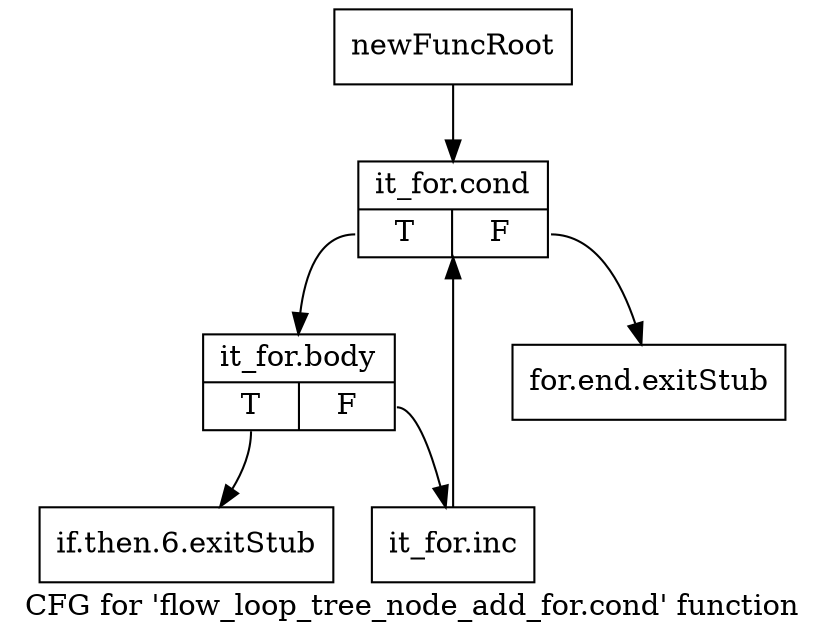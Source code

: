 digraph "CFG for 'flow_loop_tree_node_add_for.cond' function" {
	label="CFG for 'flow_loop_tree_node_add_for.cond' function";

	Node0xa577750 [shape=record,label="{newFuncRoot}"];
	Node0xa577750 -> Node0xa577bd0;
	Node0xa577b30 [shape=record,label="{for.end.exitStub}"];
	Node0xa577b80 [shape=record,label="{if.then.6.exitStub}"];
	Node0xa577bd0 [shape=record,label="{it_for.cond|{<s0>T|<s1>F}}"];
	Node0xa577bd0:s0 -> Node0xa577c20;
	Node0xa577bd0:s1 -> Node0xa577b30;
	Node0xa577c20 [shape=record,label="{it_for.body|{<s0>T|<s1>F}}"];
	Node0xa577c20:s0 -> Node0xa577b80;
	Node0xa577c20:s1 -> Node0xa577c70;
	Node0xa577c70 [shape=record,label="{it_for.inc}"];
	Node0xa577c70 -> Node0xa577bd0;
}
